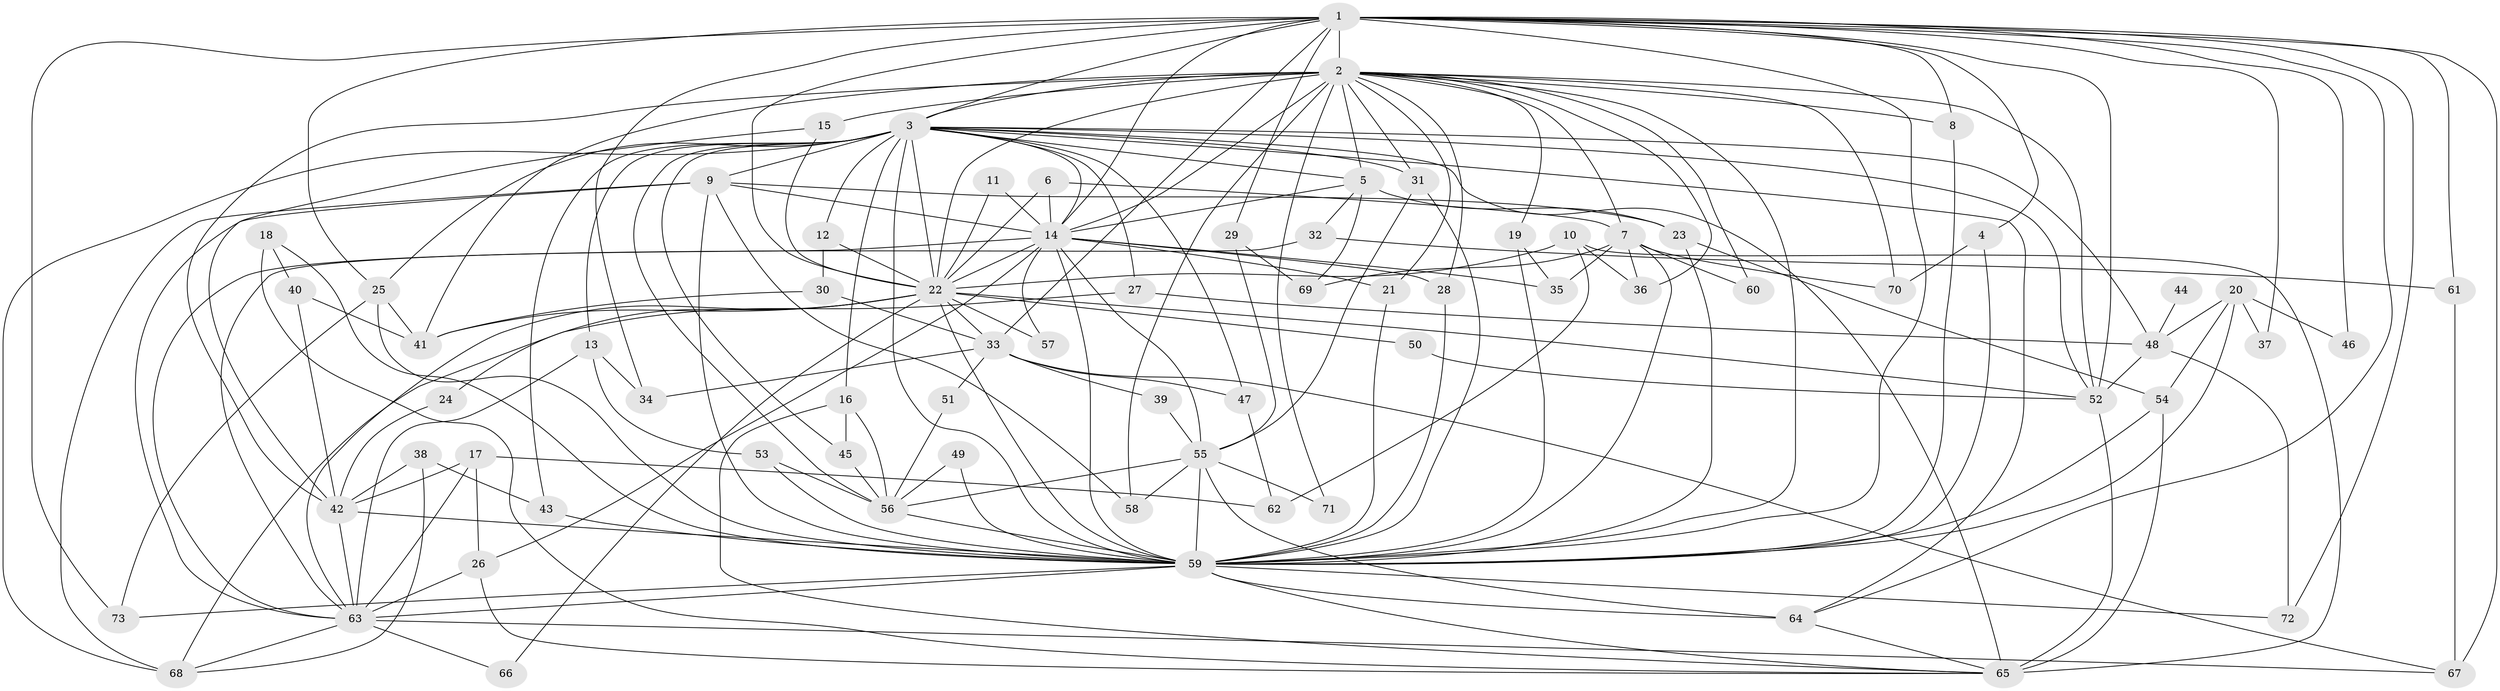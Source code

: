 // original degree distribution, {14: 0.006896551724137931, 15: 0.013793103448275862, 20: 0.006896551724137931, 21: 0.020689655172413793, 34: 0.006896551724137931, 22: 0.006896551724137931, 27: 0.006896551724137931, 5: 0.034482758620689655, 9: 0.034482758620689655, 3: 0.27586206896551724, 4: 0.06896551724137931, 6: 0.013793103448275862, 2: 0.4689655172413793, 8: 0.013793103448275862, 7: 0.013793103448275862, 12: 0.006896551724137931}
// Generated by graph-tools (version 1.1) at 2025/01/03/09/25 03:01:14]
// undirected, 73 vertices, 193 edges
graph export_dot {
graph [start="1"]
  node [color=gray90,style=filled];
  1;
  2;
  3;
  4;
  5;
  6;
  7;
  8;
  9;
  10;
  11;
  12;
  13;
  14;
  15;
  16;
  17;
  18;
  19;
  20;
  21;
  22;
  23;
  24;
  25;
  26;
  27;
  28;
  29;
  30;
  31;
  32;
  33;
  34;
  35;
  36;
  37;
  38;
  39;
  40;
  41;
  42;
  43;
  44;
  45;
  46;
  47;
  48;
  49;
  50;
  51;
  52;
  53;
  54;
  55;
  56;
  57;
  58;
  59;
  60;
  61;
  62;
  63;
  64;
  65;
  66;
  67;
  68;
  69;
  70;
  71;
  72;
  73;
  1 -- 2 [weight=4.0];
  1 -- 3 [weight=4.0];
  1 -- 4 [weight=1.0];
  1 -- 8 [weight=1.0];
  1 -- 14 [weight=2.0];
  1 -- 22 [weight=2.0];
  1 -- 25 [weight=1.0];
  1 -- 29 [weight=1.0];
  1 -- 33 [weight=2.0];
  1 -- 34 [weight=1.0];
  1 -- 37 [weight=1.0];
  1 -- 46 [weight=1.0];
  1 -- 52 [weight=1.0];
  1 -- 59 [weight=4.0];
  1 -- 61 [weight=1.0];
  1 -- 64 [weight=1.0];
  1 -- 67 [weight=2.0];
  1 -- 72 [weight=1.0];
  1 -- 73 [weight=1.0];
  2 -- 3 [weight=4.0];
  2 -- 5 [weight=1.0];
  2 -- 7 [weight=1.0];
  2 -- 8 [weight=1.0];
  2 -- 14 [weight=2.0];
  2 -- 15 [weight=2.0];
  2 -- 19 [weight=1.0];
  2 -- 21 [weight=1.0];
  2 -- 22 [weight=2.0];
  2 -- 28 [weight=1.0];
  2 -- 31 [weight=1.0];
  2 -- 36 [weight=1.0];
  2 -- 41 [weight=2.0];
  2 -- 42 [weight=1.0];
  2 -- 52 [weight=1.0];
  2 -- 58 [weight=1.0];
  2 -- 59 [weight=4.0];
  2 -- 60 [weight=1.0];
  2 -- 70 [weight=1.0];
  2 -- 71 [weight=1.0];
  3 -- 5 [weight=1.0];
  3 -- 9 [weight=1.0];
  3 -- 12 [weight=1.0];
  3 -- 13 [weight=1.0];
  3 -- 14 [weight=2.0];
  3 -- 16 [weight=1.0];
  3 -- 22 [weight=2.0];
  3 -- 25 [weight=1.0];
  3 -- 27 [weight=1.0];
  3 -- 31 [weight=1.0];
  3 -- 43 [weight=2.0];
  3 -- 45 [weight=1.0];
  3 -- 47 [weight=1.0];
  3 -- 48 [weight=1.0];
  3 -- 52 [weight=1.0];
  3 -- 56 [weight=2.0];
  3 -- 59 [weight=4.0];
  3 -- 64 [weight=1.0];
  3 -- 65 [weight=1.0];
  3 -- 68 [weight=1.0];
  4 -- 59 [weight=1.0];
  4 -- 70 [weight=1.0];
  5 -- 14 [weight=1.0];
  5 -- 23 [weight=1.0];
  5 -- 32 [weight=1.0];
  5 -- 69 [weight=1.0];
  6 -- 7 [weight=1.0];
  6 -- 14 [weight=1.0];
  6 -- 22 [weight=1.0];
  7 -- 35 [weight=1.0];
  7 -- 36 [weight=1.0];
  7 -- 59 [weight=1.0];
  7 -- 60 [weight=1.0];
  7 -- 69 [weight=1.0];
  7 -- 70 [weight=1.0];
  8 -- 59 [weight=1.0];
  9 -- 14 [weight=1.0];
  9 -- 23 [weight=1.0];
  9 -- 58 [weight=1.0];
  9 -- 59 [weight=1.0];
  9 -- 63 [weight=1.0];
  9 -- 68 [weight=1.0];
  10 -- 22 [weight=2.0];
  10 -- 36 [weight=1.0];
  10 -- 62 [weight=1.0];
  10 -- 65 [weight=1.0];
  11 -- 14 [weight=1.0];
  11 -- 22 [weight=2.0];
  12 -- 22 [weight=1.0];
  12 -- 30 [weight=1.0];
  13 -- 34 [weight=1.0];
  13 -- 53 [weight=1.0];
  13 -- 63 [weight=1.0];
  14 -- 21 [weight=1.0];
  14 -- 22 [weight=1.0];
  14 -- 26 [weight=1.0];
  14 -- 28 [weight=1.0];
  14 -- 35 [weight=1.0];
  14 -- 55 [weight=1.0];
  14 -- 57 [weight=1.0];
  14 -- 59 [weight=3.0];
  14 -- 63 [weight=1.0];
  15 -- 22 [weight=1.0];
  15 -- 42 [weight=1.0];
  16 -- 45 [weight=1.0];
  16 -- 56 [weight=1.0];
  16 -- 65 [weight=1.0];
  17 -- 26 [weight=1.0];
  17 -- 42 [weight=1.0];
  17 -- 62 [weight=1.0];
  17 -- 63 [weight=1.0];
  18 -- 40 [weight=1.0];
  18 -- 59 [weight=1.0];
  18 -- 65 [weight=1.0];
  19 -- 35 [weight=1.0];
  19 -- 59 [weight=1.0];
  20 -- 37 [weight=1.0];
  20 -- 46 [weight=1.0];
  20 -- 48 [weight=1.0];
  20 -- 54 [weight=1.0];
  20 -- 59 [weight=3.0];
  21 -- 59 [weight=1.0];
  22 -- 24 [weight=1.0];
  22 -- 33 [weight=1.0];
  22 -- 41 [weight=1.0];
  22 -- 50 [weight=1.0];
  22 -- 52 [weight=1.0];
  22 -- 57 [weight=1.0];
  22 -- 59 [weight=3.0];
  22 -- 63 [weight=1.0];
  22 -- 66 [weight=1.0];
  23 -- 54 [weight=1.0];
  23 -- 59 [weight=1.0];
  24 -- 42 [weight=1.0];
  25 -- 41 [weight=1.0];
  25 -- 59 [weight=1.0];
  25 -- 73 [weight=1.0];
  26 -- 63 [weight=1.0];
  26 -- 65 [weight=1.0];
  27 -- 48 [weight=1.0];
  27 -- 68 [weight=1.0];
  28 -- 59 [weight=1.0];
  29 -- 55 [weight=1.0];
  29 -- 69 [weight=1.0];
  30 -- 33 [weight=1.0];
  30 -- 41 [weight=1.0];
  31 -- 55 [weight=1.0];
  31 -- 59 [weight=1.0];
  32 -- 61 [weight=1.0];
  32 -- 63 [weight=1.0];
  33 -- 34 [weight=1.0];
  33 -- 39 [weight=1.0];
  33 -- 47 [weight=1.0];
  33 -- 51 [weight=1.0];
  33 -- 67 [weight=1.0];
  38 -- 42 [weight=1.0];
  38 -- 43 [weight=1.0];
  38 -- 68 [weight=1.0];
  39 -- 55 [weight=1.0];
  40 -- 41 [weight=1.0];
  40 -- 42 [weight=1.0];
  42 -- 59 [weight=3.0];
  42 -- 63 [weight=1.0];
  43 -- 59 [weight=2.0];
  44 -- 48 [weight=1.0];
  45 -- 56 [weight=1.0];
  47 -- 62 [weight=1.0];
  48 -- 52 [weight=1.0];
  48 -- 72 [weight=1.0];
  49 -- 56 [weight=1.0];
  49 -- 59 [weight=1.0];
  50 -- 52 [weight=1.0];
  51 -- 56 [weight=1.0];
  52 -- 65 [weight=2.0];
  53 -- 56 [weight=1.0];
  53 -- 59 [weight=1.0];
  54 -- 59 [weight=1.0];
  54 -- 65 [weight=1.0];
  55 -- 56 [weight=1.0];
  55 -- 58 [weight=1.0];
  55 -- 59 [weight=2.0];
  55 -- 64 [weight=1.0];
  55 -- 71 [weight=1.0];
  56 -- 59 [weight=1.0];
  59 -- 63 [weight=1.0];
  59 -- 64 [weight=2.0];
  59 -- 65 [weight=1.0];
  59 -- 72 [weight=1.0];
  59 -- 73 [weight=1.0];
  61 -- 67 [weight=1.0];
  63 -- 66 [weight=1.0];
  63 -- 67 [weight=1.0];
  63 -- 68 [weight=1.0];
  64 -- 65 [weight=1.0];
}
